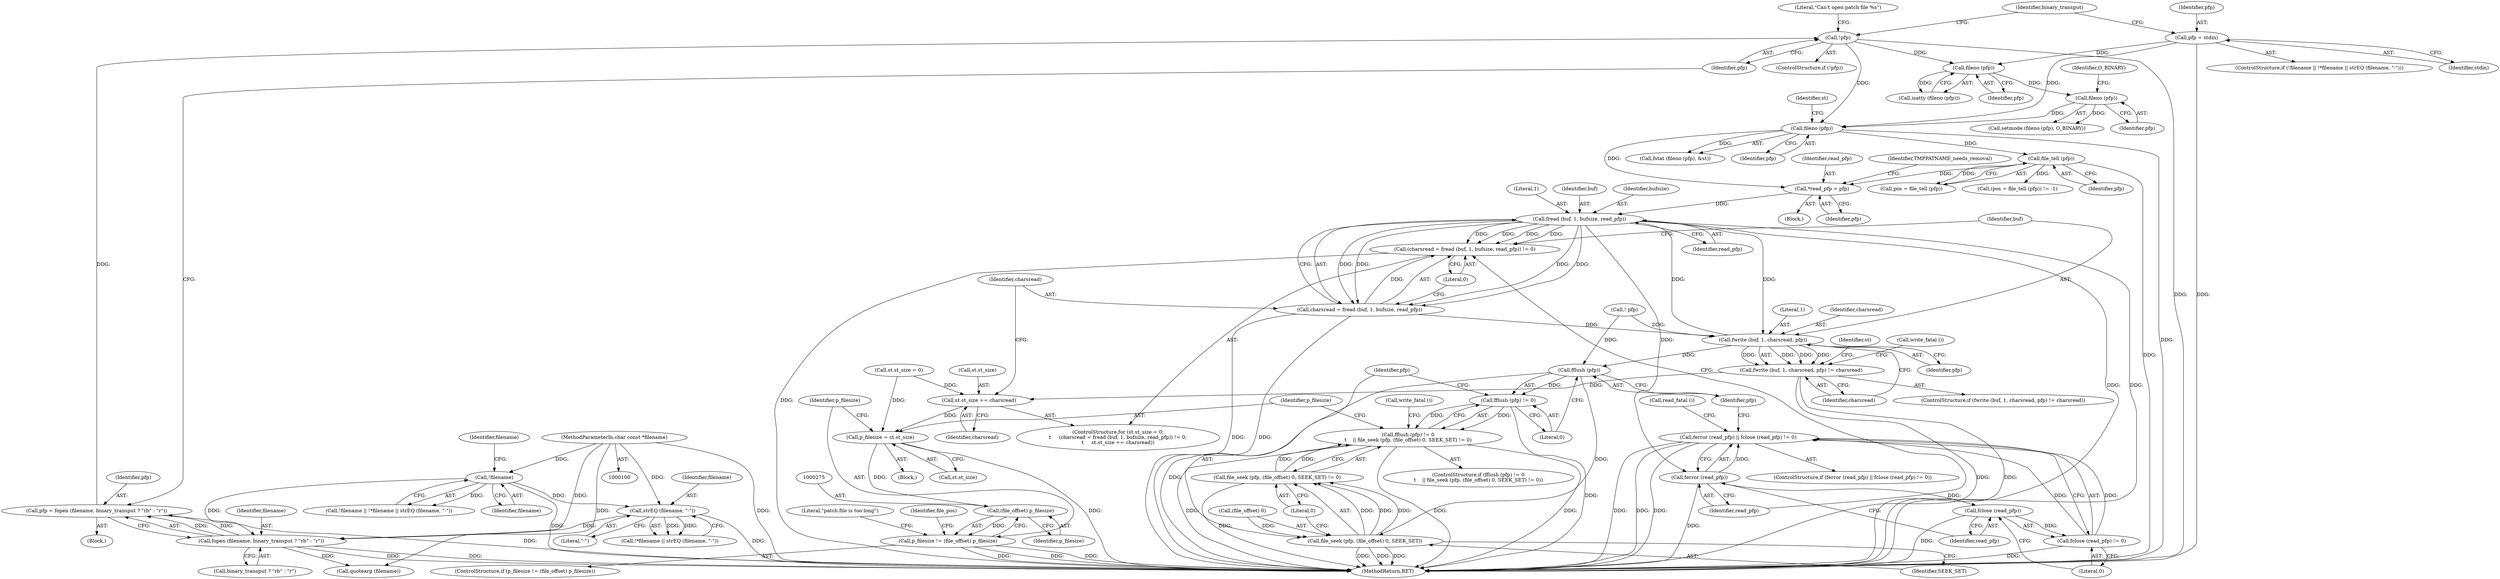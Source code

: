 digraph "0_savannah_0c08d7a902c6fdd49b704623a12d8d672ef18944_0@API" {
"1000195" [label="(Call,*read_pfp = pfp)"];
"1000156" [label="(Call,fileno (pfp))"];
"1000150" [label="(Call,fileno (pfp))"];
"1000145" [label="(Call,fileno (pfp))"];
"1000120" [label="(Call,pfp = stdin)"];
"1000134" [label="(Call,!pfp)"];
"1000125" [label="(Call,pfp = fopen (filename, binary_transput ? \"rb\" : \"r\"))"];
"1000127" [label="(Call,fopen (filename, binary_transput ? \"rb\" : \"r\"))"];
"1000117" [label="(Call,strEQ (filename, \"-\"))"];
"1000111" [label="(Call,!filename)"];
"1000101" [label="(MethodParameterIn,char const *filename)"];
"1000172" [label="(Call,file_tell (pfp))"];
"1000222" [label="(Call,fread (buf, 1, bufsize, read_pfp))"];
"1000219" [label="(Call,(charsread = fread (buf, 1, bufsize, read_pfp)) != 0)"];
"1000220" [label="(Call,charsread = fread (buf, 1, bufsize, read_pfp))"];
"1000235" [label="(Call,fwrite (buf, 1, charsread, pfp))"];
"1000234" [label="(Call,fwrite (buf, 1, charsread, pfp) != charsread)"];
"1000228" [label="(Call,st.st_size += charsread)"];
"1000266" [label="(Call,p_filesize = st.st_size)"];
"1000274" [label="(Call,(file_offset) p_filesize)"];
"1000272" [label="(Call,p_filesize != (file_offset) p_filesize)"];
"1000254" [label="(Call,fflush (pfp))"];
"1000253" [label="(Call,fflush (pfp) != 0)"];
"1000252" [label="(Call,fflush (pfp) != 0\n\t    || file_seek (pfp, (file_offset) 0, SEEK_SET) != 0)"];
"1000258" [label="(Call,file_seek (pfp, (file_offset) 0, SEEK_SET))"];
"1000257" [label="(Call,file_seek (pfp, (file_offset) 0, SEEK_SET) != 0)"];
"1000244" [label="(Call,ferror (read_pfp))"];
"1000243" [label="(Call,ferror (read_pfp) || fclose (read_pfp) != 0)"];
"1000247" [label="(Call,fclose (read_pfp))"];
"1000246" [label="(Call,fclose (read_pfp) != 0)"];
"1000222" [label="(Call,fread (buf, 1, bufsize, read_pfp))"];
"1000273" [label="(Identifier,p_filesize)"];
"1000240" [label="(Identifier,charsread)"];
"1000116" [label="(Identifier,filename)"];
"1000266" [label="(Call,p_filesize = st.st_size)"];
"1000219" [label="(Call,(charsread = fread (buf, 1, bufsize, read_pfp)) != 0)"];
"1000199" [label="(Identifier,TMPPATNAME_needs_removal)"];
"1000125" [label="(Call,pfp = fopen (filename, binary_transput ? \"rb\" : \"r\"))"];
"1000109" [label="(ControlStructure,if (!filename || !*filename || strEQ (filename, \"-\")))"];
"1000235" [label="(Call,fwrite (buf, 1, charsread, pfp))"];
"1000257" [label="(Call,file_seek (pfp, (file_offset) 0, SEEK_SET) != 0)"];
"1000110" [label="(Call,!filename || !*filename || strEQ (filename, \"-\"))"];
"1000133" [label="(ControlStructure,if (!pfp))"];
"1000119" [label="(Literal,\"-\")"];
"1000134" [label="(Call,!pfp)"];
"1000128" [label="(Identifier,filename)"];
"1000227" [label="(Literal,0)"];
"1000172" [label="(Call,file_tell (pfp))"];
"1000271" [label="(ControlStructure,if (p_filesize != (file_offset) p_filesize))"];
"1000256" [label="(Literal,0)"];
"1000230" [label="(Identifier,st)"];
"1000250" [label="(Call,read_fatal ())"];
"1000232" [label="(Identifier,charsread)"];
"1000280" [label="(Identifier,file_pos)"];
"1000258" [label="(Call,file_seek (pfp, (file_offset) 0, SEEK_SET))"];
"1000180" [label="(Block,)"];
"1000282" [label="(MethodReturn,RET)"];
"1000127" [label="(Call,fopen (filename, binary_transput ? \"rb\" : \"r\"))"];
"1000263" [label="(Identifier,SEEK_SET)"];
"1000239" [label="(Identifier,pfp)"];
"1000241" [label="(Call,write_fatal ())"];
"1000151" [label="(Identifier,pfp)"];
"1000121" [label="(Identifier,pfp)"];
"1000255" [label="(Identifier,pfp)"];
"1000101" [label="(MethodParameterIn,char const *filename)"];
"1000246" [label="(Call,fclose (read_pfp) != 0)"];
"1000113" [label="(Call,!*filename || strEQ (filename, \"-\"))"];
"1000223" [label="(Identifier,buf)"];
"1000249" [label="(Literal,0)"];
"1000137" [label="(Literal,\"Can't open patch file %s\")"];
"1000274" [label="(Call,(file_offset) p_filesize)"];
"1000117" [label="(Call,strEQ (filename, \"-\"))"];
"1000276" [label="(Identifier,p_filesize)"];
"1000111" [label="(Call,!filename)"];
"1000135" [label="(Identifier,pfp)"];
"1000267" [label="(Identifier,p_filesize)"];
"1000243" [label="(Call,ferror (read_pfp) || fclose (read_pfp) != 0)"];
"1000149" [label="(Call,setmode (fileno (pfp), O_BINARY))"];
"1000242" [label="(ControlStructure,if (ferror (read_pfp) || fclose (read_pfp) != 0))"];
"1000244" [label="(Call,ferror (read_pfp))"];
"1000233" [label="(ControlStructure,if (fwrite (buf, 1, charsread, pfp) != charsread))"];
"1000238" [label="(Identifier,charsread)"];
"1000248" [label="(Identifier,read_pfp)"];
"1000112" [label="(Identifier,filename)"];
"1000170" [label="(Call,pos = file_tell (pfp))"];
"1000254" [label="(Call,fflush (pfp))"];
"1000144" [label="(Call,isatty (fileno (pfp)))"];
"1000129" [label="(Call,binary_transput ? \"rb\" : \"r\")"];
"1000124" [label="(Block,)"];
"1000138" [label="(Call,quotearg (filename))"];
"1000272" [label="(Call,p_filesize != (file_offset) p_filesize)"];
"1000169" [label="(Call,(pos = file_tell (pfp)) != -1)"];
"1000251" [label="(ControlStructure,if (fflush (pfp) != 0\n\t    || file_seek (pfp, (file_offset) 0, SEEK_SET) != 0))"];
"1000226" [label="(Identifier,read_pfp)"];
"1000236" [label="(Identifier,buf)"];
"1000264" [label="(Literal,0)"];
"1000278" [label="(Literal,\"patch file is too long\")"];
"1000120" [label="(Call,pfp = stdin)"];
"1000150" [label="(Call,fileno (pfp))"];
"1000122" [label="(Identifier,stdin)"];
"1000253" [label="(Call,fflush (pfp) != 0)"];
"1000268" [label="(Call,st.st_size)"];
"1000145" [label="(Call,fileno (pfp))"];
"1000265" [label="(Call,write_fatal ())"];
"1000220" [label="(Call,charsread = fread (buf, 1, bufsize, read_pfp))"];
"1000245" [label="(Identifier,read_pfp)"];
"1000197" [label="(Identifier,pfp)"];
"1000157" [label="(Identifier,pfp)"];
"1000234" [label="(Call,fwrite (buf, 1, charsread, pfp) != charsread)"];
"1000155" [label="(Call,fstat (fileno (pfp), &st))"];
"1000252" [label="(Call,fflush (pfp) != 0\n\t    || file_seek (pfp, (file_offset) 0, SEEK_SET) != 0)"];
"1000126" [label="(Identifier,pfp)"];
"1000159" [label="(Identifier,st)"];
"1000207" [label="(Call,! pfp)"];
"1000221" [label="(Identifier,charsread)"];
"1000214" [label="(Call,st.st_size = 0)"];
"1000229" [label="(Call,st.st_size)"];
"1000237" [label="(Literal,1)"];
"1000228" [label="(Call,st.st_size += charsread)"];
"1000196" [label="(Identifier,read_pfp)"];
"1000152" [label="(Identifier,O_BINARY)"];
"1000102" [label="(Block,)"];
"1000225" [label="(Identifier,bufsize)"];
"1000118" [label="(Identifier,filename)"];
"1000195" [label="(Call,*read_pfp = pfp)"];
"1000141" [label="(Identifier,binary_transput)"];
"1000247" [label="(Call,fclose (read_pfp))"];
"1000173" [label="(Identifier,pfp)"];
"1000259" [label="(Identifier,pfp)"];
"1000156" [label="(Call,fileno (pfp))"];
"1000224" [label="(Literal,1)"];
"1000146" [label="(Identifier,pfp)"];
"1000260" [label="(Call,(file_offset) 0)"];
"1000213" [label="(ControlStructure,for (st.st_size = 0;\n\t     (charsread = fread (buf, 1, bufsize, read_pfp)) != 0;\n\t     st.st_size += charsread))"];
"1000195" -> "1000180"  [label="AST: "];
"1000195" -> "1000197"  [label="CFG: "];
"1000196" -> "1000195"  [label="AST: "];
"1000197" -> "1000195"  [label="AST: "];
"1000199" -> "1000195"  [label="CFG: "];
"1000156" -> "1000195"  [label="DDG: "];
"1000172" -> "1000195"  [label="DDG: "];
"1000195" -> "1000222"  [label="DDG: "];
"1000156" -> "1000155"  [label="AST: "];
"1000156" -> "1000157"  [label="CFG: "];
"1000157" -> "1000156"  [label="AST: "];
"1000159" -> "1000156"  [label="CFG: "];
"1000156" -> "1000282"  [label="DDG: "];
"1000156" -> "1000155"  [label="DDG: "];
"1000150" -> "1000156"  [label="DDG: "];
"1000120" -> "1000156"  [label="DDG: "];
"1000134" -> "1000156"  [label="DDG: "];
"1000156" -> "1000172"  [label="DDG: "];
"1000150" -> "1000149"  [label="AST: "];
"1000150" -> "1000151"  [label="CFG: "];
"1000151" -> "1000150"  [label="AST: "];
"1000152" -> "1000150"  [label="CFG: "];
"1000150" -> "1000149"  [label="DDG: "];
"1000145" -> "1000150"  [label="DDG: "];
"1000145" -> "1000144"  [label="AST: "];
"1000145" -> "1000146"  [label="CFG: "];
"1000146" -> "1000145"  [label="AST: "];
"1000144" -> "1000145"  [label="CFG: "];
"1000145" -> "1000144"  [label="DDG: "];
"1000120" -> "1000145"  [label="DDG: "];
"1000134" -> "1000145"  [label="DDG: "];
"1000120" -> "1000109"  [label="AST: "];
"1000120" -> "1000122"  [label="CFG: "];
"1000121" -> "1000120"  [label="AST: "];
"1000122" -> "1000120"  [label="AST: "];
"1000141" -> "1000120"  [label="CFG: "];
"1000120" -> "1000282"  [label="DDG: "];
"1000134" -> "1000133"  [label="AST: "];
"1000134" -> "1000135"  [label="CFG: "];
"1000135" -> "1000134"  [label="AST: "];
"1000137" -> "1000134"  [label="CFG: "];
"1000141" -> "1000134"  [label="CFG: "];
"1000134" -> "1000282"  [label="DDG: "];
"1000125" -> "1000134"  [label="DDG: "];
"1000125" -> "1000124"  [label="AST: "];
"1000125" -> "1000127"  [label="CFG: "];
"1000126" -> "1000125"  [label="AST: "];
"1000127" -> "1000125"  [label="AST: "];
"1000135" -> "1000125"  [label="CFG: "];
"1000125" -> "1000282"  [label="DDG: "];
"1000127" -> "1000125"  [label="DDG: "];
"1000127" -> "1000125"  [label="DDG: "];
"1000127" -> "1000129"  [label="CFG: "];
"1000128" -> "1000127"  [label="AST: "];
"1000129" -> "1000127"  [label="AST: "];
"1000127" -> "1000282"  [label="DDG: "];
"1000127" -> "1000282"  [label="DDG: "];
"1000117" -> "1000127"  [label="DDG: "];
"1000111" -> "1000127"  [label="DDG: "];
"1000101" -> "1000127"  [label="DDG: "];
"1000127" -> "1000138"  [label="DDG: "];
"1000117" -> "1000113"  [label="AST: "];
"1000117" -> "1000119"  [label="CFG: "];
"1000118" -> "1000117"  [label="AST: "];
"1000119" -> "1000117"  [label="AST: "];
"1000113" -> "1000117"  [label="CFG: "];
"1000117" -> "1000282"  [label="DDG: "];
"1000117" -> "1000113"  [label="DDG: "];
"1000117" -> "1000113"  [label="DDG: "];
"1000111" -> "1000117"  [label="DDG: "];
"1000101" -> "1000117"  [label="DDG: "];
"1000111" -> "1000110"  [label="AST: "];
"1000111" -> "1000112"  [label="CFG: "];
"1000112" -> "1000111"  [label="AST: "];
"1000116" -> "1000111"  [label="CFG: "];
"1000110" -> "1000111"  [label="CFG: "];
"1000111" -> "1000282"  [label="DDG: "];
"1000111" -> "1000110"  [label="DDG: "];
"1000101" -> "1000111"  [label="DDG: "];
"1000101" -> "1000100"  [label="AST: "];
"1000101" -> "1000282"  [label="DDG: "];
"1000101" -> "1000138"  [label="DDG: "];
"1000172" -> "1000170"  [label="AST: "];
"1000172" -> "1000173"  [label="CFG: "];
"1000173" -> "1000172"  [label="AST: "];
"1000170" -> "1000172"  [label="CFG: "];
"1000172" -> "1000282"  [label="DDG: "];
"1000172" -> "1000169"  [label="DDG: "];
"1000172" -> "1000170"  [label="DDG: "];
"1000222" -> "1000220"  [label="AST: "];
"1000222" -> "1000226"  [label="CFG: "];
"1000223" -> "1000222"  [label="AST: "];
"1000224" -> "1000222"  [label="AST: "];
"1000225" -> "1000222"  [label="AST: "];
"1000226" -> "1000222"  [label="AST: "];
"1000220" -> "1000222"  [label="CFG: "];
"1000222" -> "1000282"  [label="DDG: "];
"1000222" -> "1000282"  [label="DDG: "];
"1000222" -> "1000219"  [label="DDG: "];
"1000222" -> "1000219"  [label="DDG: "];
"1000222" -> "1000219"  [label="DDG: "];
"1000222" -> "1000219"  [label="DDG: "];
"1000222" -> "1000220"  [label="DDG: "];
"1000222" -> "1000220"  [label="DDG: "];
"1000222" -> "1000220"  [label="DDG: "];
"1000222" -> "1000220"  [label="DDG: "];
"1000235" -> "1000222"  [label="DDG: "];
"1000222" -> "1000235"  [label="DDG: "];
"1000222" -> "1000244"  [label="DDG: "];
"1000219" -> "1000213"  [label="AST: "];
"1000219" -> "1000227"  [label="CFG: "];
"1000220" -> "1000219"  [label="AST: "];
"1000227" -> "1000219"  [label="AST: "];
"1000236" -> "1000219"  [label="CFG: "];
"1000245" -> "1000219"  [label="CFG: "];
"1000219" -> "1000282"  [label="DDG: "];
"1000220" -> "1000219"  [label="DDG: "];
"1000221" -> "1000220"  [label="AST: "];
"1000227" -> "1000220"  [label="CFG: "];
"1000220" -> "1000282"  [label="DDG: "];
"1000220" -> "1000282"  [label="DDG: "];
"1000220" -> "1000235"  [label="DDG: "];
"1000235" -> "1000234"  [label="AST: "];
"1000235" -> "1000239"  [label="CFG: "];
"1000236" -> "1000235"  [label="AST: "];
"1000237" -> "1000235"  [label="AST: "];
"1000238" -> "1000235"  [label="AST: "];
"1000239" -> "1000235"  [label="AST: "];
"1000240" -> "1000235"  [label="CFG: "];
"1000235" -> "1000234"  [label="DDG: "];
"1000235" -> "1000234"  [label="DDG: "];
"1000235" -> "1000234"  [label="DDG: "];
"1000235" -> "1000234"  [label="DDG: "];
"1000207" -> "1000235"  [label="DDG: "];
"1000235" -> "1000254"  [label="DDG: "];
"1000234" -> "1000233"  [label="AST: "];
"1000234" -> "1000240"  [label="CFG: "];
"1000240" -> "1000234"  [label="AST: "];
"1000241" -> "1000234"  [label="CFG: "];
"1000230" -> "1000234"  [label="CFG: "];
"1000234" -> "1000282"  [label="DDG: "];
"1000234" -> "1000282"  [label="DDG: "];
"1000234" -> "1000228"  [label="DDG: "];
"1000228" -> "1000213"  [label="AST: "];
"1000228" -> "1000232"  [label="CFG: "];
"1000229" -> "1000228"  [label="AST: "];
"1000232" -> "1000228"  [label="AST: "];
"1000221" -> "1000228"  [label="CFG: "];
"1000214" -> "1000228"  [label="DDG: "];
"1000228" -> "1000266"  [label="DDG: "];
"1000266" -> "1000102"  [label="AST: "];
"1000266" -> "1000268"  [label="CFG: "];
"1000267" -> "1000266"  [label="AST: "];
"1000268" -> "1000266"  [label="AST: "];
"1000273" -> "1000266"  [label="CFG: "];
"1000266" -> "1000282"  [label="DDG: "];
"1000214" -> "1000266"  [label="DDG: "];
"1000266" -> "1000274"  [label="DDG: "];
"1000274" -> "1000272"  [label="AST: "];
"1000274" -> "1000276"  [label="CFG: "];
"1000275" -> "1000274"  [label="AST: "];
"1000276" -> "1000274"  [label="AST: "];
"1000272" -> "1000274"  [label="CFG: "];
"1000274" -> "1000272"  [label="DDG: "];
"1000272" -> "1000271"  [label="AST: "];
"1000273" -> "1000272"  [label="AST: "];
"1000278" -> "1000272"  [label="CFG: "];
"1000280" -> "1000272"  [label="CFG: "];
"1000272" -> "1000282"  [label="DDG: "];
"1000272" -> "1000282"  [label="DDG: "];
"1000272" -> "1000282"  [label="DDG: "];
"1000254" -> "1000253"  [label="AST: "];
"1000254" -> "1000255"  [label="CFG: "];
"1000255" -> "1000254"  [label="AST: "];
"1000256" -> "1000254"  [label="CFG: "];
"1000254" -> "1000282"  [label="DDG: "];
"1000254" -> "1000253"  [label="DDG: "];
"1000207" -> "1000254"  [label="DDG: "];
"1000254" -> "1000258"  [label="DDG: "];
"1000253" -> "1000252"  [label="AST: "];
"1000253" -> "1000256"  [label="CFG: "];
"1000256" -> "1000253"  [label="AST: "];
"1000259" -> "1000253"  [label="CFG: "];
"1000252" -> "1000253"  [label="CFG: "];
"1000253" -> "1000282"  [label="DDG: "];
"1000253" -> "1000252"  [label="DDG: "];
"1000253" -> "1000252"  [label="DDG: "];
"1000252" -> "1000251"  [label="AST: "];
"1000252" -> "1000257"  [label="CFG: "];
"1000257" -> "1000252"  [label="AST: "];
"1000265" -> "1000252"  [label="CFG: "];
"1000267" -> "1000252"  [label="CFG: "];
"1000252" -> "1000282"  [label="DDG: "];
"1000252" -> "1000282"  [label="DDG: "];
"1000252" -> "1000282"  [label="DDG: "];
"1000257" -> "1000252"  [label="DDG: "];
"1000257" -> "1000252"  [label="DDG: "];
"1000258" -> "1000257"  [label="AST: "];
"1000258" -> "1000263"  [label="CFG: "];
"1000259" -> "1000258"  [label="AST: "];
"1000260" -> "1000258"  [label="AST: "];
"1000263" -> "1000258"  [label="AST: "];
"1000264" -> "1000258"  [label="CFG: "];
"1000258" -> "1000282"  [label="DDG: "];
"1000258" -> "1000282"  [label="DDG: "];
"1000258" -> "1000282"  [label="DDG: "];
"1000258" -> "1000257"  [label="DDG: "];
"1000258" -> "1000257"  [label="DDG: "];
"1000258" -> "1000257"  [label="DDG: "];
"1000260" -> "1000258"  [label="DDG: "];
"1000257" -> "1000264"  [label="CFG: "];
"1000264" -> "1000257"  [label="AST: "];
"1000257" -> "1000282"  [label="DDG: "];
"1000244" -> "1000243"  [label="AST: "];
"1000244" -> "1000245"  [label="CFG: "];
"1000245" -> "1000244"  [label="AST: "];
"1000248" -> "1000244"  [label="CFG: "];
"1000243" -> "1000244"  [label="CFG: "];
"1000244" -> "1000282"  [label="DDG: "];
"1000244" -> "1000243"  [label="DDG: "];
"1000244" -> "1000247"  [label="DDG: "];
"1000243" -> "1000242"  [label="AST: "];
"1000243" -> "1000246"  [label="CFG: "];
"1000246" -> "1000243"  [label="AST: "];
"1000250" -> "1000243"  [label="CFG: "];
"1000255" -> "1000243"  [label="CFG: "];
"1000243" -> "1000282"  [label="DDG: "];
"1000243" -> "1000282"  [label="DDG: "];
"1000243" -> "1000282"  [label="DDG: "];
"1000246" -> "1000243"  [label="DDG: "];
"1000246" -> "1000243"  [label="DDG: "];
"1000247" -> "1000246"  [label="AST: "];
"1000247" -> "1000248"  [label="CFG: "];
"1000248" -> "1000247"  [label="AST: "];
"1000249" -> "1000247"  [label="CFG: "];
"1000247" -> "1000282"  [label="DDG: "];
"1000247" -> "1000246"  [label="DDG: "];
"1000246" -> "1000249"  [label="CFG: "];
"1000249" -> "1000246"  [label="AST: "];
"1000246" -> "1000282"  [label="DDG: "];
}
